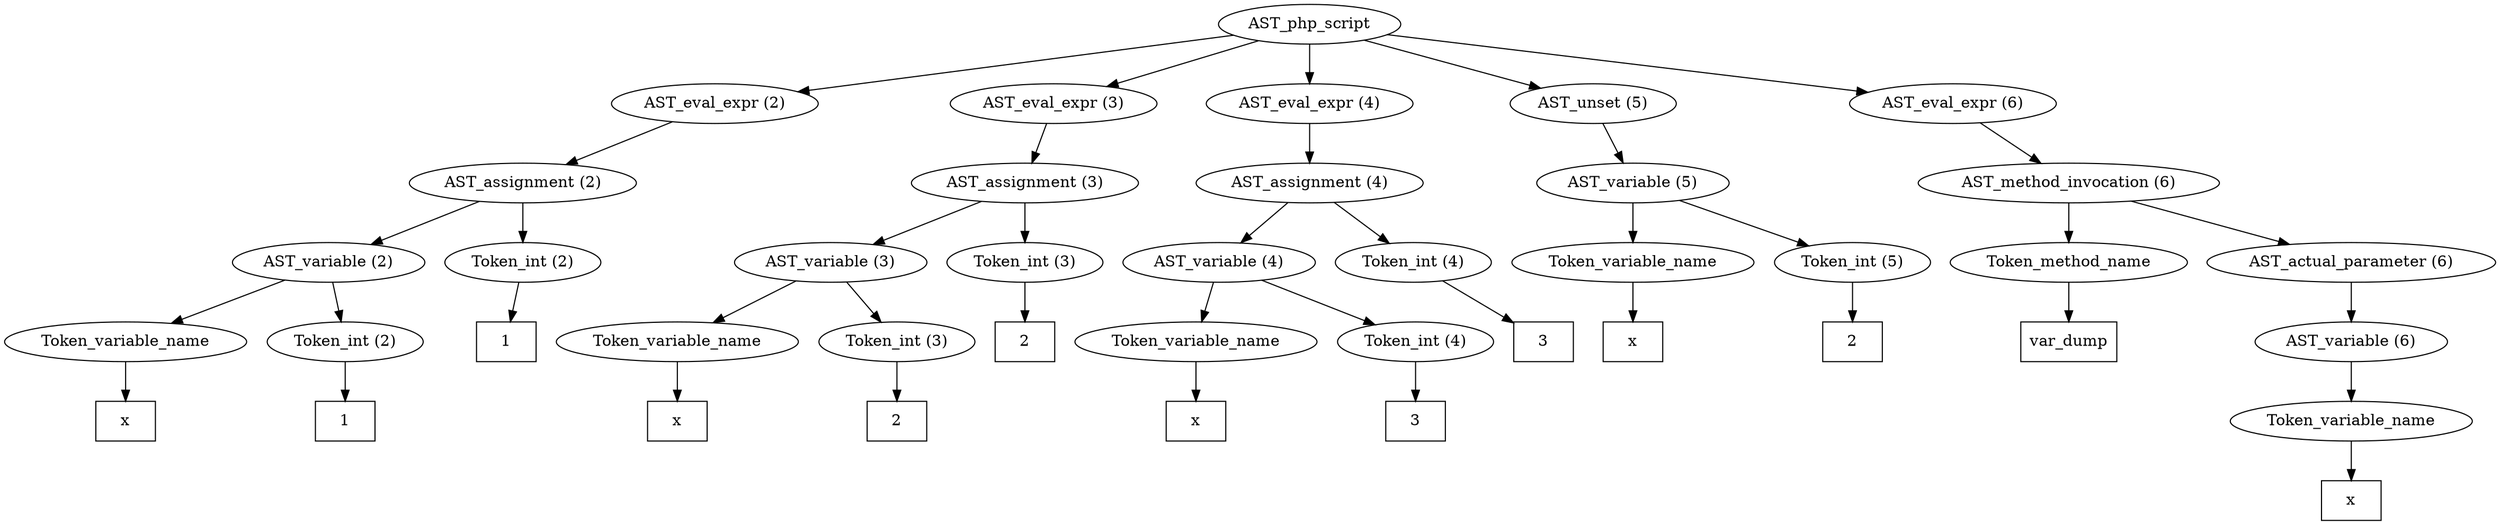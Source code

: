 /*
 * AST in dot format generated by phc -- the PHP compiler
 */

digraph AST {
node_0 [label="AST_php_script"];
node_1 [label="AST_eval_expr (2)"];
node_2 [label="AST_assignment (2)"];
node_3 [label="AST_variable (2)"];
node_4 [label="Token_variable_name"];
node_5 [label="x", shape=box]
node_4 -> node_5;
node_6 [label="Token_int (2)"];
node_7 [label="1", shape=box]
node_6 -> node_7;
node_3 -> node_6;
node_3 -> node_4;
node_8 [label="Token_int (2)"];
node_9 [label="1", shape=box]
node_8 -> node_9;
node_2 -> node_8;
node_2 -> node_3;
node_1 -> node_2;
node_10 [label="AST_eval_expr (3)"];
node_11 [label="AST_assignment (3)"];
node_12 [label="AST_variable (3)"];
node_13 [label="Token_variable_name"];
node_14 [label="x", shape=box]
node_13 -> node_14;
node_15 [label="Token_int (3)"];
node_16 [label="2", shape=box]
node_15 -> node_16;
node_12 -> node_15;
node_12 -> node_13;
node_17 [label="Token_int (3)"];
node_18 [label="2", shape=box]
node_17 -> node_18;
node_11 -> node_17;
node_11 -> node_12;
node_10 -> node_11;
node_19 [label="AST_eval_expr (4)"];
node_20 [label="AST_assignment (4)"];
node_21 [label="AST_variable (4)"];
node_22 [label="Token_variable_name"];
node_23 [label="x", shape=box]
node_22 -> node_23;
node_24 [label="Token_int (4)"];
node_25 [label="3", shape=box]
node_24 -> node_25;
node_21 -> node_24;
node_21 -> node_22;
node_26 [label="Token_int (4)"];
node_27 [label="3", shape=box]
node_26 -> node_27;
node_20 -> node_26;
node_20 -> node_21;
node_19 -> node_20;
node_28 [label="AST_unset (5)"];
node_29 [label="AST_variable (5)"];
node_30 [label="Token_variable_name"];
node_31 [label="x", shape=box]
node_30 -> node_31;
node_32 [label="Token_int (5)"];
node_33 [label="2", shape=box]
node_32 -> node_33;
node_29 -> node_32;
node_29 -> node_30;
node_28 -> node_29;
node_34 [label="AST_eval_expr (6)"];
node_35 [label="AST_method_invocation (6)"];
node_36 [label="Token_method_name"];
node_37 [label="var_dump", shape=box]
node_36 -> node_37;
node_38 [label="AST_actual_parameter (6)"];
node_39 [label="AST_variable (6)"];
node_40 [label="Token_variable_name"];
node_41 [label="x", shape=box]
node_40 -> node_41;
node_39 -> node_40;
node_38 -> node_39;
node_35 -> node_38;
node_35 -> node_36;
node_34 -> node_35;
node_0 -> node_34;
node_0 -> node_28;
node_0 -> node_19;
node_0 -> node_10;
node_0 -> node_1;
}
